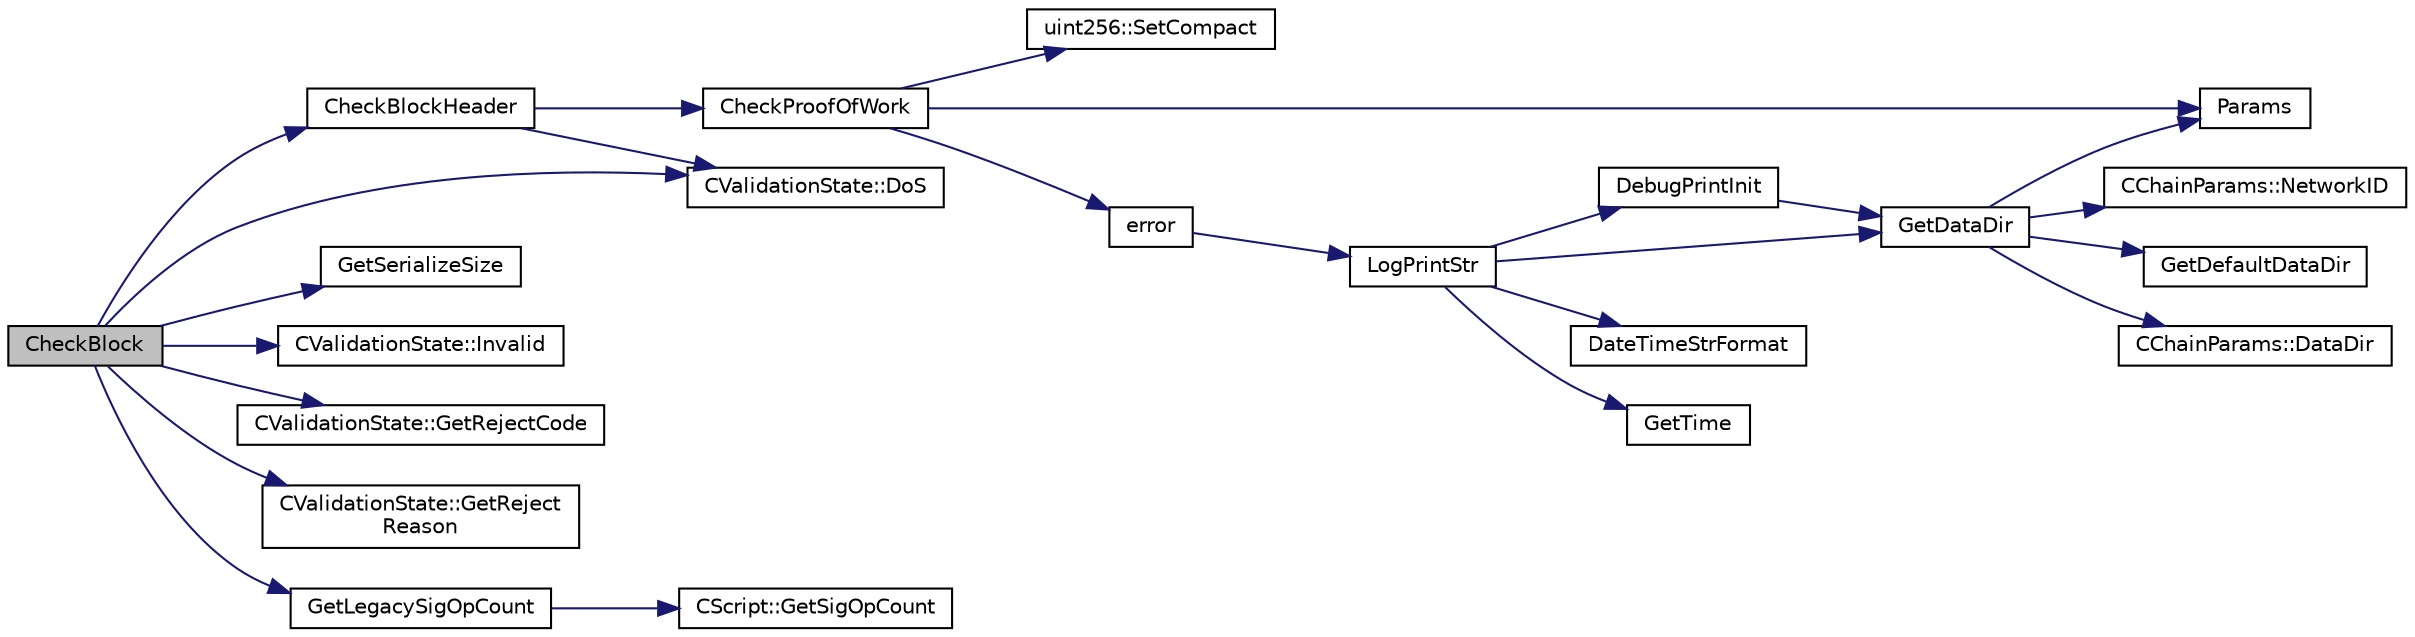 digraph "CheckBlock"
{
  edge [fontname="Helvetica",fontsize="10",labelfontname="Helvetica",labelfontsize="10"];
  node [fontname="Helvetica",fontsize="10",shape=record];
  rankdir="LR";
  Node1479 [label="CheckBlock",height=0.2,width=0.4,color="black", fillcolor="grey75", style="filled", fontcolor="black"];
  Node1479 -> Node1480 [color="midnightblue",fontsize="10",style="solid",fontname="Helvetica"];
  Node1480 [label="CheckBlockHeader",height=0.2,width=0.4,color="black", fillcolor="white", style="filled",URL="$dd/d7d/validation_8cpp.html#ab7a9bd34b5fe878a3623ac1f04e1105c"];
  Node1480 -> Node1481 [color="midnightblue",fontsize="10",style="solid",fontname="Helvetica"];
  Node1481 [label="CheckProofOfWork",height=0.2,width=0.4,color="black", fillcolor="white", style="filled",URL="$d1/d08/proofs_8cpp.html#a20a76dbc6ac5b8a6e0aaef85522b1069",tooltip="Check whether a block hash satisfies the proof-of-work requirement specified by nBits. "];
  Node1481 -> Node1482 [color="midnightblue",fontsize="10",style="solid",fontname="Helvetica"];
  Node1482 [label="uint256::SetCompact",height=0.2,width=0.4,color="black", fillcolor="white", style="filled",URL="$d2/d86/classuint256.html#a54bc91c8535c43f881bba1fdb11ca7fa",tooltip="The \"compact\" format is a representation of a whole number N using an unsigned 32bit number similar t..."];
  Node1481 -> Node1483 [color="midnightblue",fontsize="10",style="solid",fontname="Helvetica"];
  Node1483 [label="Params",height=0.2,width=0.4,color="black", fillcolor="white", style="filled",URL="$df/dbf/chainparams_8cpp.html#ace5c5b706d71a324a417dd2db394fd4a",tooltip="Return the currently selected parameters. "];
  Node1481 -> Node1484 [color="midnightblue",fontsize="10",style="solid",fontname="Helvetica"];
  Node1484 [label="error",height=0.2,width=0.4,color="black", fillcolor="white", style="filled",URL="$d8/d3c/util_8h.html#af8985880cf4ef26df0a5aa2ffcb76662"];
  Node1484 -> Node1485 [color="midnightblue",fontsize="10",style="solid",fontname="Helvetica"];
  Node1485 [label="LogPrintStr",height=0.2,width=0.4,color="black", fillcolor="white", style="filled",URL="$d8/d3c/util_8h.html#afd4c3002b2797c0560adddb6af3ca1da"];
  Node1485 -> Node1486 [color="midnightblue",fontsize="10",style="solid",fontname="Helvetica"];
  Node1486 [label="DebugPrintInit",height=0.2,width=0.4,color="black", fillcolor="white", style="filled",URL="$df/d2d/util_8cpp.html#a751ff5f21d880737811136b5e0bcea12"];
  Node1486 -> Node1487 [color="midnightblue",fontsize="10",style="solid",fontname="Helvetica"];
  Node1487 [label="GetDataDir",height=0.2,width=0.4,color="black", fillcolor="white", style="filled",URL="$df/d2d/util_8cpp.html#ab83866a054745d4b30a3948a1b44beba"];
  Node1487 -> Node1483 [color="midnightblue",fontsize="10",style="solid",fontname="Helvetica"];
  Node1487 -> Node1488 [color="midnightblue",fontsize="10",style="solid",fontname="Helvetica"];
  Node1488 [label="CChainParams::NetworkID",height=0.2,width=0.4,color="black", fillcolor="white", style="filled",URL="$d1/d4f/class_c_chain_params.html#a90dc493ec0c0325c98c3ac06eb99862b"];
  Node1487 -> Node1489 [color="midnightblue",fontsize="10",style="solid",fontname="Helvetica"];
  Node1489 [label="GetDefaultDataDir",height=0.2,width=0.4,color="black", fillcolor="white", style="filled",URL="$df/d2d/util_8cpp.html#ab272995de020a3bcbf743be630e485c6"];
  Node1487 -> Node1490 [color="midnightblue",fontsize="10",style="solid",fontname="Helvetica"];
  Node1490 [label="CChainParams::DataDir",height=0.2,width=0.4,color="black", fillcolor="white", style="filled",URL="$d1/d4f/class_c_chain_params.html#a959488b5d8e6fe62857940b831d73a78"];
  Node1485 -> Node1487 [color="midnightblue",fontsize="10",style="solid",fontname="Helvetica"];
  Node1485 -> Node1491 [color="midnightblue",fontsize="10",style="solid",fontname="Helvetica"];
  Node1491 [label="DateTimeStrFormat",height=0.2,width=0.4,color="black", fillcolor="white", style="filled",URL="$df/d2d/util_8cpp.html#a749bc6776c8ec72d7c5e4dea56aee415"];
  Node1485 -> Node1492 [color="midnightblue",fontsize="10",style="solid",fontname="Helvetica"];
  Node1492 [label="GetTime",height=0.2,width=0.4,color="black", fillcolor="white", style="filled",URL="$df/d2d/util_8cpp.html#a46fac5fba8ba905b5f9acb364f5d8c6f"];
  Node1480 -> Node1493 [color="midnightblue",fontsize="10",style="solid",fontname="Helvetica"];
  Node1493 [label="CValidationState::DoS",height=0.2,width=0.4,color="black", fillcolor="white", style="filled",URL="$d5/df6/class_c_validation_state.html#a3c6786d00da8d1c5df25b4c3876409e8"];
  Node1479 -> Node1493 [color="midnightblue",fontsize="10",style="solid",fontname="Helvetica"];
  Node1479 -> Node1494 [color="midnightblue",fontsize="10",style="solid",fontname="Helvetica"];
  Node1494 [label="GetSerializeSize",height=0.2,width=0.4,color="black", fillcolor="white", style="filled",URL="$df/d9d/serialize_8h.html#a48239e478ae730373d1984fe304ca025"];
  Node1479 -> Node1495 [color="midnightblue",fontsize="10",style="solid",fontname="Helvetica"];
  Node1495 [label="CValidationState::Invalid",height=0.2,width=0.4,color="black", fillcolor="white", style="filled",URL="$d5/df6/class_c_validation_state.html#a88ff08b67f7f44bb3c7f7053bb1ee6fc"];
  Node1479 -> Node1496 [color="midnightblue",fontsize="10",style="solid",fontname="Helvetica"];
  Node1496 [label="CValidationState::GetRejectCode",height=0.2,width=0.4,color="black", fillcolor="white", style="filled",URL="$d5/df6/class_c_validation_state.html#ad90959549444c9795484785d8af97850"];
  Node1479 -> Node1497 [color="midnightblue",fontsize="10",style="solid",fontname="Helvetica"];
  Node1497 [label="CValidationState::GetReject\lReason",height=0.2,width=0.4,color="black", fillcolor="white", style="filled",URL="$d5/df6/class_c_validation_state.html#a8fa9612cb40c3c8592f7cd29b5931ccd"];
  Node1479 -> Node1498 [color="midnightblue",fontsize="10",style="solid",fontname="Helvetica"];
  Node1498 [label="GetLegacySigOpCount",height=0.2,width=0.4,color="black", fillcolor="white", style="filled",URL="$df/d0a/main_8cpp.html#ad2eaf4f8542c12ea9ee1183609cc6d1a",tooltip="Count ECDSA signature operations the old-fashioned (pre-0.6) way. "];
  Node1498 -> Node1499 [color="midnightblue",fontsize="10",style="solid",fontname="Helvetica"];
  Node1499 [label="CScript::GetSigOpCount",height=0.2,width=0.4,color="black", fillcolor="white", style="filled",URL="$d9/d4b/class_c_script.html#a957f92ddf3efcd76b66e514c05f27dde"];
}

